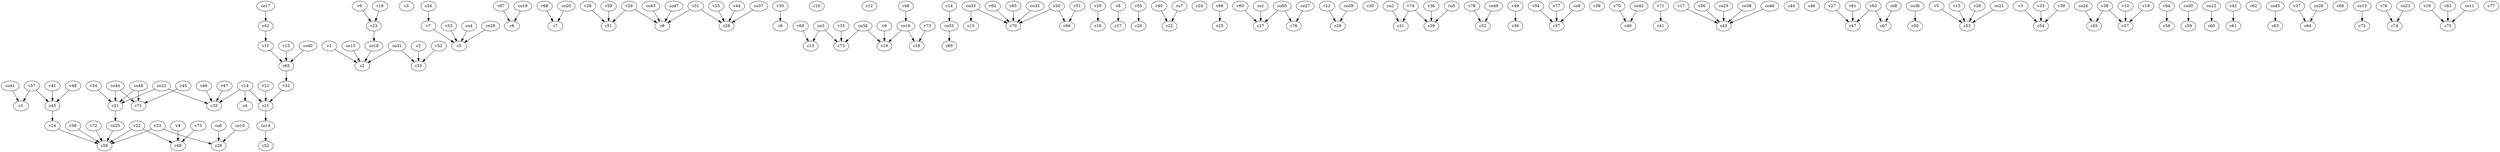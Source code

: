 strict digraph  {
c1;
c2;
c3;
c4;
c5;
c6;
c7;
c8;
c9;
c10;
c11;
c12;
c13;
c14;
c15;
c16;
c17;
c18;
c19;
c20;
c21;
c22;
c23;
c24;
c25;
c26;
c27;
c28;
c29;
c30;
c31;
c32;
c33;
c34;
c35;
c36;
c37;
c38;
c39;
c40;
c41;
c42;
c43;
c44;
c45;
c46;
c47;
c48;
c49;
c50;
c51;
c52;
c53;
c54;
c55;
c56;
c57;
c58;
c59;
c60;
c61;
c62;
c63;
c64;
c65;
c66;
c67;
c68;
c69;
c70;
c71;
c72;
c73;
c74;
c75;
c76;
c77;
v1;
v2;
v3;
v4;
v5;
v6;
v7;
v8;
v9;
v10;
v11;
v12;
v13;
v14;
v15;
v16;
v17;
v18;
v19;
v20;
v21;
v22;
v23;
v24;
v25;
v26;
v27;
v28;
v29;
v30;
v31;
v32;
v33;
v34;
v35;
v36;
v37;
v38;
v39;
v40;
v41;
v42;
v43;
v44;
v45;
v46;
v47;
v48;
v49;
v50;
v51;
v52;
v53;
v54;
v55;
v56;
v57;
v58;
v59;
v60;
v61;
v62;
v63;
v64;
v65;
v66;
v67;
v68;
v69;
v70;
v71;
v72;
v73;
v74;
v75;
v76;
v77;
v78;
co1;
co2;
co3;
co4;
co5;
co6;
co7;
co8;
co9;
co10;
co11;
co12;
co13;
co14;
co15;
co16;
co17;
co18;
co19;
co20;
co21;
co22;
co23;
co24;
co25;
co26;
co27;
co28;
co29;
co30;
co31;
co32;
co33;
co34;
co35;
co36;
co37;
co38;
co39;
co40;
co41;
co42;
co43;
co44;
co45;
co46;
co47;
co48;
co49;
co50;
c11 -> co14  [weight=1];
c14 -> co35  [weight=1];
c21 -> co25  [weight=1];
c23 -> co18  [weight=1];
c34 -> v7  [weight=1];
c42 -> v11  [weight=1];
c45 -> v24  [weight=1];
c48 -> co16  [weight=1];
c65 -> v32  [weight=1];
v1 -> c2  [weight=1];
v2 -> c33  [weight=1];
v3 -> c54  [weight=1];
v4 -> c49  [weight=1];
v5 -> c53  [weight=1];
v6 -> c23  [weight=1];
v7 -> c5  [weight=1];
v8 -> c17  [weight=1];
v9 -> c19  [weight=1];
v10 -> c57  [weight=1];
v11 -> c65  [weight=1];
v12 -> c29  [weight=1];
v13 -> c65  [weight=1];
v14 -> c11  [weight=1];
v14 -> c4  [weight=1];
v14 -> c35  [weight=1];
v15 -> c53  [weight=1];
v16 -> c75  [weight=1];
v17 -> c43  [weight=1];
v18 -> c23  [weight=1];
v19 -> c57  [weight=1];
v20 -> c16  [weight=1];
v21 -> c11  [weight=1];
v22 -> c58  [weight=1];
v22 -> c49  [weight=1];
v23 -> c58  [weight=1];
v23 -> c26  [weight=1];
v24 -> c58  [weight=1];
v25 -> c28  [weight=1];
v26 -> c53  [weight=1];
v27 -> c47  [weight=1];
v28 -> c51  [weight=1];
v29 -> c51  [weight=1];
v29 -> c8  [weight=1];
v30 -> c9  [weight=1];
v31 -> c28  [weight=1];
v31 -> c8  [weight=1];
v32 -> c11  [weight=1];
v33 -> c54  [weight=1];
v34 -> c21  [weight=1];
v35 -> c73  [weight=1];
v36 -> c39  [weight=1];
v37 -> c64  [weight=1];
v38 -> c57  [weight=1];
v38 -> c55  [weight=1];
v39 -> c54  [weight=1];
v40 -> c22  [weight=1];
v41 -> c45  [weight=1];
v42 -> c61  [weight=1];
v43 -> c75  [weight=1];
v44 -> c28  [weight=1];
v45 -> c71  [weight=1];
v46 -> c35  [weight=1];
v47 -> c35  [weight=1];
v48 -> c45  [weight=1];
v49 -> c36  [weight=1];
v50 -> c66  [weight=1];
v50 -> c70  [weight=1];
v51 -> c66  [weight=1];
v52 -> c33  [weight=1];
v53 -> c5  [weight=1];
v54 -> c37  [weight=1];
v55 -> c20  [weight=1];
v56 -> c43  [weight=1];
v57 -> c1  [weight=1];
v57 -> c45  [weight=1];
v58 -> c58  [weight=1];
v59 -> c51  [weight=1];
v60 -> c27  [weight=1];
v61 -> c47  [weight=1];
v62 -> c70  [weight=1];
v63 -> c67  [weight=1];
v63 -> c47  [weight=1];
v64 -> c56  [weight=1];
v65 -> c70  [weight=1];
v66 -> c25  [weight=1];
v67 -> c6  [weight=1];
v68 -> c7  [weight=1];
v69 -> c13  [weight=1];
v70 -> c40  [weight=1];
v71 -> c41  [weight=1];
v72 -> c58  [weight=1];
v73 -> c18  [weight=1];
v74 -> c39  [weight=1];
v74 -> c31  [weight=1];
v75 -> c49  [weight=1];
v76 -> c74  [weight=1];
v77 -> c37  [weight=1];
v78 -> c32  [weight=1];
co1 -> c27  [weight=1];
co2 -> c31  [weight=1];
co3 -> c73  [weight=1];
co3 -> c13  [weight=1];
co4 -> c5  [weight=1];
co5 -> c39  [weight=1];
co6 -> c26  [weight=1];
co7 -> c22  [weight=1];
co8 -> c67  [weight=1];
co9 -> c37  [weight=1];
co10 -> c26  [weight=1];
co11 -> c75  [weight=1];
co12 -> c60  [weight=1];
co13 -> c72  [weight=1];
co14 -> c52  [weight=1];
co15 -> c2  [weight=1];
co16 -> c19  [weight=1];
co16 -> c18  [weight=1];
co17 -> c42  [weight=1];
co18 -> c2  [weight=1];
co19 -> c6  [weight=1];
co20 -> c7  [weight=1];
co21 -> c53  [weight=1];
co22 -> c21  [weight=1];
co22 -> c35  [weight=1];
co23 -> c74  [weight=1];
co24 -> c55  [weight=1];
co25 -> c58  [weight=1];
co26 -> c64  [weight=1];
co27 -> c76  [weight=1];
co28 -> c5  [weight=1];
co29 -> c43  [weight=1];
co30 -> c59  [weight=1];
co31 -> c33  [weight=1];
co31 -> c2  [weight=1];
co32 -> c70  [weight=1];
co33 -> c15  [weight=1];
co33 -> c70  [weight=1];
co34 -> c19  [weight=1];
co34 -> c73  [weight=1];
co35 -> c69  [weight=1];
co36 -> c50  [weight=1];
co37 -> c28  [weight=1];
co38 -> c43  [weight=1];
co39 -> c29  [weight=1];
co40 -> c65  [weight=1];
co41 -> c1  [weight=1];
co42 -> c40  [weight=1];
co43 -> c8  [weight=1];
co44 -> c71  [weight=1];
co44 -> c21  [weight=1];
co45 -> c63  [weight=1];
co46 -> c43  [weight=1];
co47 -> c8  [weight=1];
co48 -> c71  [weight=1];
co48 -> c21  [weight=1];
co49 -> c32  [weight=1];
co50 -> c76  [weight=1];
co50 -> c27  [weight=1];
}
